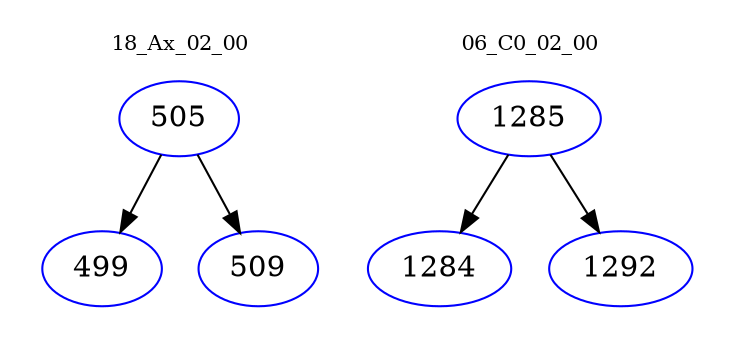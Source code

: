 digraph{
subgraph cluster_0 {
color = white
label = "18_Ax_02_00";
fontsize=10;
T0_505 [label="505", color="blue"]
T0_505 -> T0_499 [color="black"]
T0_499 [label="499", color="blue"]
T0_505 -> T0_509 [color="black"]
T0_509 [label="509", color="blue"]
}
subgraph cluster_1 {
color = white
label = "06_C0_02_00";
fontsize=10;
T1_1285 [label="1285", color="blue"]
T1_1285 -> T1_1284 [color="black"]
T1_1284 [label="1284", color="blue"]
T1_1285 -> T1_1292 [color="black"]
T1_1292 [label="1292", color="blue"]
}
}
